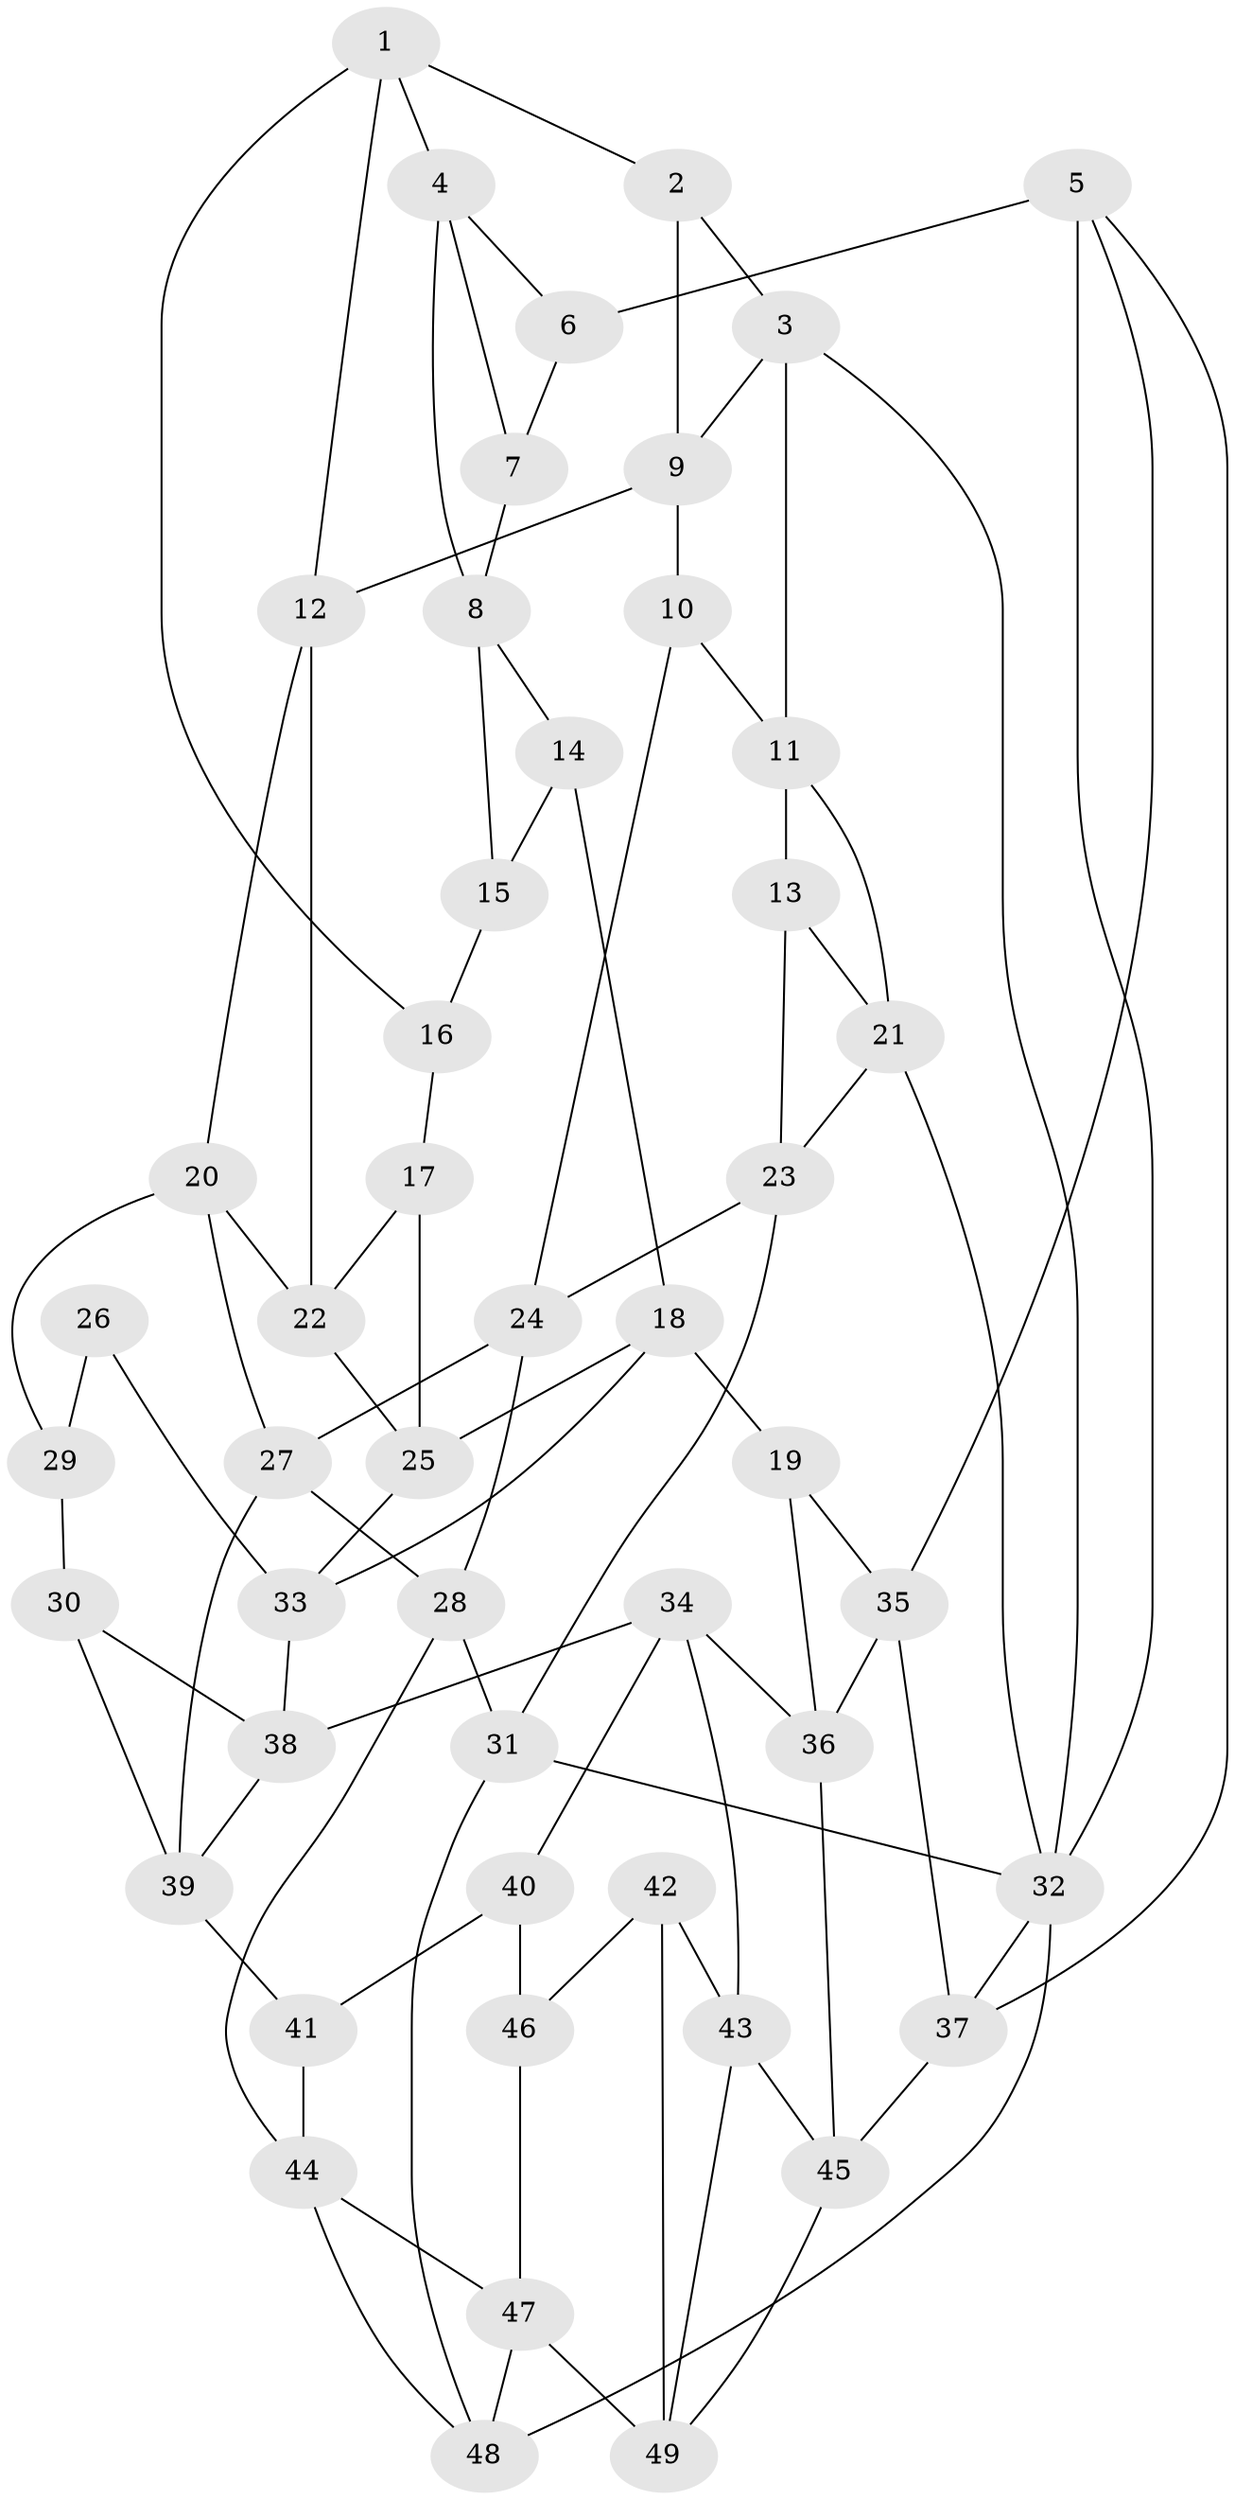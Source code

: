 // original degree distribution, {3: 0.02040816326530612, 5: 0.5510204081632653, 6: 0.20408163265306123, 4: 0.22448979591836735}
// Generated by graph-tools (version 1.1) at 2025/03/03/09/25 03:03:18]
// undirected, 49 vertices, 90 edges
graph export_dot {
graph [start="1"]
  node [color=gray90,style=filled];
  1;
  2;
  3;
  4;
  5;
  6;
  7;
  8;
  9;
  10;
  11;
  12;
  13;
  14;
  15;
  16;
  17;
  18;
  19;
  20;
  21;
  22;
  23;
  24;
  25;
  26;
  27;
  28;
  29;
  30;
  31;
  32;
  33;
  34;
  35;
  36;
  37;
  38;
  39;
  40;
  41;
  42;
  43;
  44;
  45;
  46;
  47;
  48;
  49;
  1 -- 2 [weight=1.0];
  1 -- 4 [weight=1.0];
  1 -- 12 [weight=1.0];
  1 -- 16 [weight=1.0];
  2 -- 3 [weight=1.0];
  2 -- 9 [weight=1.0];
  3 -- 9 [weight=1.0];
  3 -- 11 [weight=1.0];
  3 -- 32 [weight=1.0];
  4 -- 6 [weight=1.0];
  4 -- 7 [weight=1.0];
  4 -- 8 [weight=1.0];
  5 -- 6 [weight=2.0];
  5 -- 32 [weight=1.0];
  5 -- 35 [weight=1.0];
  5 -- 37 [weight=1.0];
  6 -- 7 [weight=2.0];
  7 -- 8 [weight=1.0];
  8 -- 14 [weight=1.0];
  8 -- 15 [weight=1.0];
  9 -- 10 [weight=1.0];
  9 -- 12 [weight=1.0];
  10 -- 11 [weight=1.0];
  10 -- 24 [weight=1.0];
  11 -- 13 [weight=1.0];
  11 -- 21 [weight=1.0];
  12 -- 20 [weight=1.0];
  12 -- 22 [weight=1.0];
  13 -- 21 [weight=1.0];
  13 -- 23 [weight=1.0];
  14 -- 15 [weight=1.0];
  14 -- 18 [weight=1.0];
  15 -- 16 [weight=2.0];
  16 -- 17 [weight=1.0];
  17 -- 22 [weight=1.0];
  17 -- 25 [weight=1.0];
  18 -- 19 [weight=1.0];
  18 -- 25 [weight=1.0];
  18 -- 33 [weight=1.0];
  19 -- 35 [weight=1.0];
  19 -- 36 [weight=1.0];
  20 -- 22 [weight=1.0];
  20 -- 27 [weight=1.0];
  20 -- 29 [weight=1.0];
  21 -- 23 [weight=1.0];
  21 -- 32 [weight=1.0];
  22 -- 25 [weight=1.0];
  23 -- 24 [weight=1.0];
  23 -- 31 [weight=1.0];
  24 -- 27 [weight=1.0];
  24 -- 28 [weight=1.0];
  25 -- 33 [weight=1.0];
  26 -- 29 [weight=2.0];
  26 -- 33 [weight=1.0];
  27 -- 28 [weight=1.0];
  27 -- 39 [weight=1.0];
  28 -- 31 [weight=1.0];
  28 -- 44 [weight=1.0];
  29 -- 30 [weight=1.0];
  30 -- 38 [weight=1.0];
  30 -- 39 [weight=1.0];
  31 -- 32 [weight=1.0];
  31 -- 48 [weight=1.0];
  32 -- 37 [weight=1.0];
  32 -- 48 [weight=1.0];
  33 -- 38 [weight=1.0];
  34 -- 36 [weight=1.0];
  34 -- 38 [weight=1.0];
  34 -- 40 [weight=1.0];
  34 -- 43 [weight=1.0];
  35 -- 36 [weight=1.0];
  35 -- 37 [weight=1.0];
  36 -- 45 [weight=1.0];
  37 -- 45 [weight=1.0];
  38 -- 39 [weight=1.0];
  39 -- 41 [weight=1.0];
  40 -- 41 [weight=1.0];
  40 -- 46 [weight=2.0];
  41 -- 44 [weight=1.0];
  42 -- 43 [weight=1.0];
  42 -- 46 [weight=1.0];
  42 -- 49 [weight=1.0];
  43 -- 45 [weight=1.0];
  43 -- 49 [weight=1.0];
  44 -- 47 [weight=1.0];
  44 -- 48 [weight=1.0];
  45 -- 49 [weight=1.0];
  46 -- 47 [weight=1.0];
  47 -- 48 [weight=1.0];
  47 -- 49 [weight=1.0];
}
